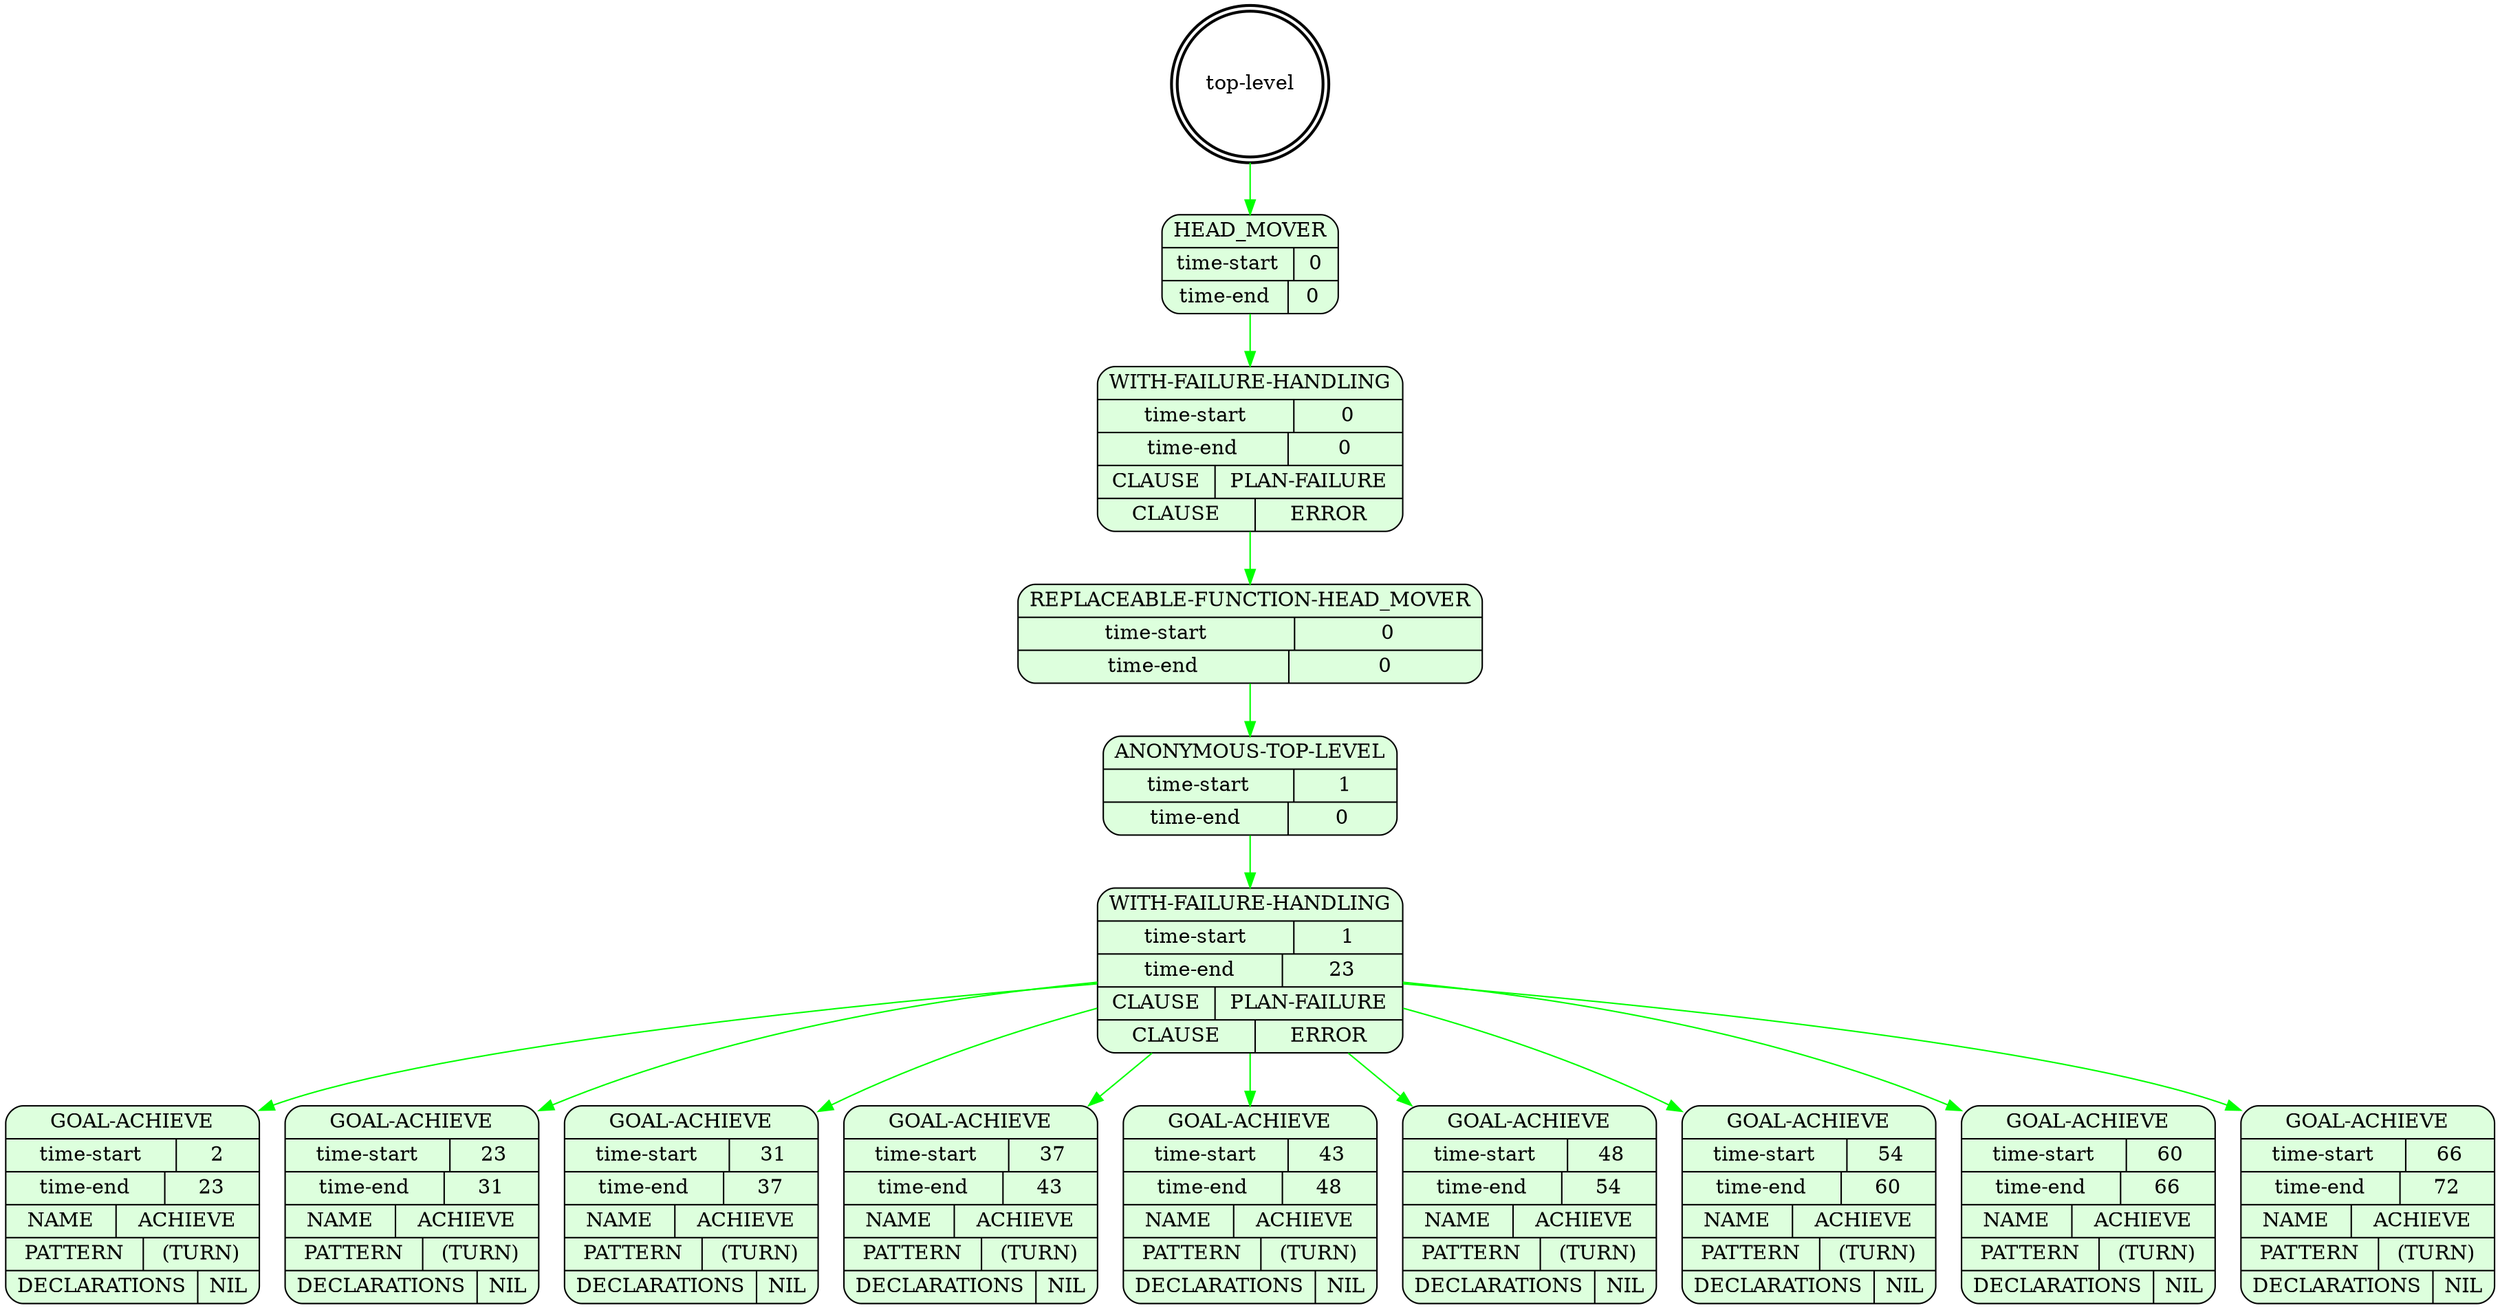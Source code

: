 digraph plangraph_V25uVNXn52SGPaRa {
  node_Uf0lWpputhMBqsrK [shape=doublecircle, style=bold, label="top-level"];

  node_wZ4ijsfqBJfL7Byd [shape=Mrecord, style=filled, fillcolor="#ddffdd", label="{HEAD_MOVER|{time-start | 0}|{time-end | 0}}"];
  edge [color="green", label=""];
  node_Uf0lWpputhMBqsrK -> node_wZ4ijsfqBJfL7Byd;

  node_MpCCGUr0rC4aQK0Z [shape=Mrecord, style=filled, fillcolor="#ddffdd", label="{WITH-FAILURE-HANDLING|{time-start | 0}|{time-end | 0}|{CLAUSE | PLAN-FAILURE}|{CLAUSE | ERROR}}"];
  edge [color="green", label=""];
  node_wZ4ijsfqBJfL7Byd -> node_MpCCGUr0rC4aQK0Z;

  node_ABU083OWFdnnn6iK [shape=Mrecord, style=filled, fillcolor="#ddffdd", label="{REPLACEABLE-FUNCTION-HEAD_MOVER|{time-start | 0}|{time-end | 0}}"];
  edge [color="green", label=""];
  node_MpCCGUr0rC4aQK0Z -> node_ABU083OWFdnnn6iK;

  node_bA7PU3M3Xg2rkxBN [shape=Mrecord, style=filled, fillcolor="#ddffdd", label="{ANONYMOUS-TOP-LEVEL|{time-start | 1}|{time-end | 0}}"];
  edge [color="green", label=""];
  node_ABU083OWFdnnn6iK -> node_bA7PU3M3Xg2rkxBN;

  node_bVQfT0OxTu9Pb7v6 [shape=Mrecord, style=filled, fillcolor="#ddffdd", label="{WITH-FAILURE-HANDLING|{time-start | 1}|{time-end | 23}|{CLAUSE | PLAN-FAILURE}|{CLAUSE | ERROR}}"];
  edge [color="green", label=""];
  node_bA7PU3M3Xg2rkxBN -> node_bVQfT0OxTu9Pb7v6;

  node_fCDwfOAQdk4y1PpA [shape=Mrecord, style=filled, fillcolor="#ddffdd", label="{GOAL-ACHIEVE|{time-start | 2}|{time-end | 23}|{NAME | ACHIEVE}|{PATTERN | (TURN)}|{DECLARATIONS | NIL}}"];
  edge [color="green", label=""];
  node_bVQfT0OxTu9Pb7v6 -> node_fCDwfOAQdk4y1PpA;

  node_zpiINZ30fNjjmHVt [shape=Mrecord, style=filled, fillcolor="#ddffdd", label="{GOAL-ACHIEVE|{time-start | 23}|{time-end | 31}|{NAME | ACHIEVE}|{PATTERN | (TURN)}|{DECLARATIONS | NIL}}"];
  edge [color="green", label=""];
  node_bVQfT0OxTu9Pb7v6 -> node_zpiINZ30fNjjmHVt;

  node_V1P3BP3vSN6BATPo [shape=Mrecord, style=filled, fillcolor="#ddffdd", label="{GOAL-ACHIEVE|{time-start | 31}|{time-end | 37}|{NAME | ACHIEVE}|{PATTERN | (TURN)}|{DECLARATIONS | NIL}}"];
  edge [color="green", label=""];
  node_bVQfT0OxTu9Pb7v6 -> node_V1P3BP3vSN6BATPo;

  node_TTWhNC8WXS5gUo71 [shape=Mrecord, style=filled, fillcolor="#ddffdd", label="{GOAL-ACHIEVE|{time-start | 37}|{time-end | 43}|{NAME | ACHIEVE}|{PATTERN | (TURN)}|{DECLARATIONS | NIL}}"];
  edge [color="green", label=""];
  node_bVQfT0OxTu9Pb7v6 -> node_TTWhNC8WXS5gUo71;

  node_TDax6K5TQ21Pq9zb [shape=Mrecord, style=filled, fillcolor="#ddffdd", label="{GOAL-ACHIEVE|{time-start | 43}|{time-end | 48}|{NAME | ACHIEVE}|{PATTERN | (TURN)}|{DECLARATIONS | NIL}}"];
  edge [color="green", label=""];
  node_bVQfT0OxTu9Pb7v6 -> node_TDax6K5TQ21Pq9zb;

  node_G2dVkuzOnMSL0NRs [shape=Mrecord, style=filled, fillcolor="#ddffdd", label="{GOAL-ACHIEVE|{time-start | 48}|{time-end | 54}|{NAME | ACHIEVE}|{PATTERN | (TURN)}|{DECLARATIONS | NIL}}"];
  edge [color="green", label=""];
  node_bVQfT0OxTu9Pb7v6 -> node_G2dVkuzOnMSL0NRs;

  node_YNKg3LcFVYIEjjJK [shape=Mrecord, style=filled, fillcolor="#ddffdd", label="{GOAL-ACHIEVE|{time-start | 54}|{time-end | 60}|{NAME | ACHIEVE}|{PATTERN | (TURN)}|{DECLARATIONS | NIL}}"];
  edge [color="green", label=""];
  node_bVQfT0OxTu9Pb7v6 -> node_YNKg3LcFVYIEjjJK;

  node_3uiP2YUqcQw5SLuL [shape=Mrecord, style=filled, fillcolor="#ddffdd", label="{GOAL-ACHIEVE|{time-start | 60}|{time-end | 66}|{NAME | ACHIEVE}|{PATTERN | (TURN)}|{DECLARATIONS | NIL}}"];
  edge [color="green", label=""];
  node_bVQfT0OxTu9Pb7v6 -> node_3uiP2YUqcQw5SLuL;

  node_qGIdNXpZOOO1wv8e [shape=Mrecord, style=filled, fillcolor="#ddffdd", label="{GOAL-ACHIEVE|{time-start | 66}|{time-end | 72}|{NAME | ACHIEVE}|{PATTERN | (TURN)}|{DECLARATIONS | NIL}}"];
  edge [color="green", label=""];
  node_bVQfT0OxTu9Pb7v6 -> node_qGIdNXpZOOO1wv8e;
}
